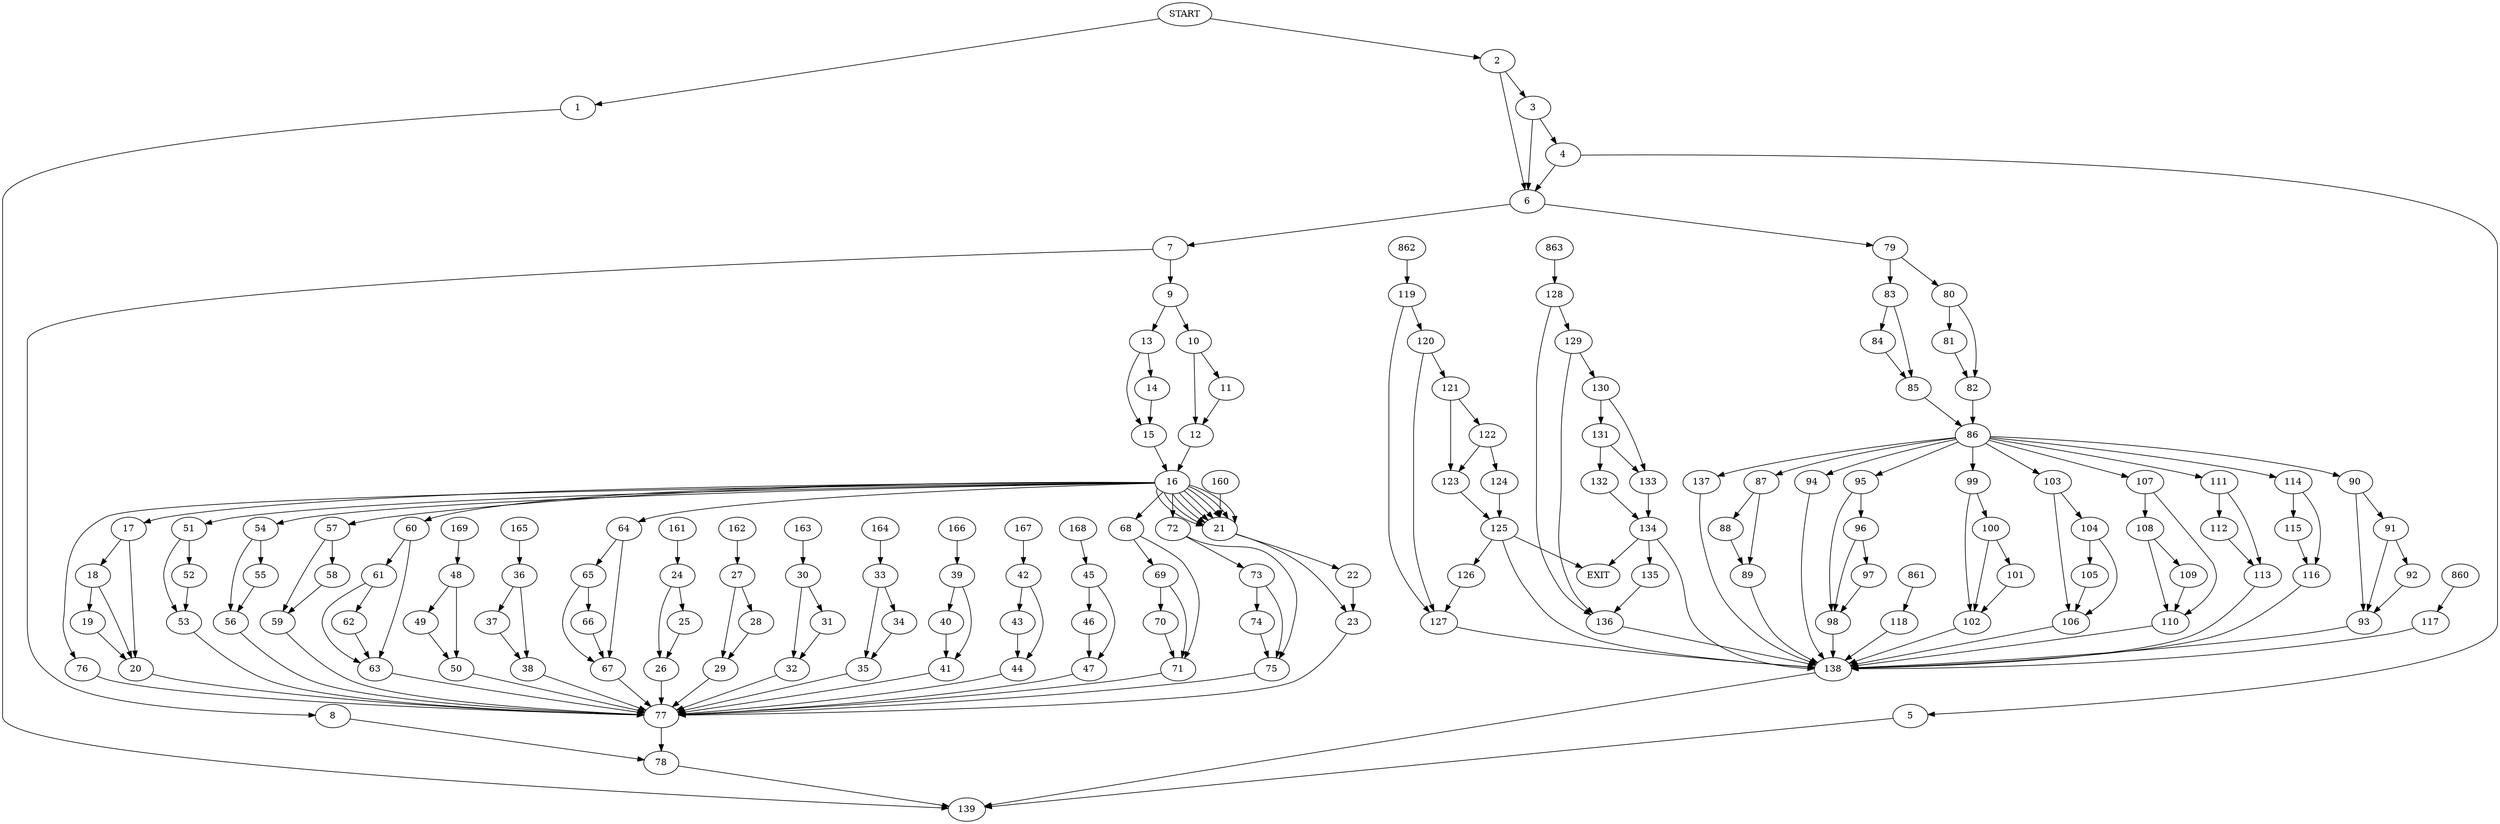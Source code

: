 digraph { 
0 [label="START"];
1;
2;
3;
4;
5;
6;
7;
8;
9;
10;
11;
12;
13;
14;
15;
16;
17;
18;
19;
20;
21;
22;
23;
24;
25;
26;
27;
28;
29;
30;
31;
32;
33;
34;
35;
36;
37;
38;
39;
40;
41;
42;
43;
44;
45;
46;
47;
48;
49;
50;
51;
52;
53;
54;
55;
56;
57;
58;
59;
60;
61;
62;
63;
64;
65;
66;
67;
68;
69;
70;
71;
72;
73;
74;
75;
76;
77;
78;
79;
80;
81;
82;
83;
84;
85;
86;
87;
88;
89;
90;
91;
92;
93;
94;
95;
96;
97;
98;
99;
100;
101;
102;
103;
104;
105;
106;
107;
108;
109;
110;
111;
112;
113;
114;
115;
116;
117;
118;
119;
120;
121;
122;
123;
124;
125;
126;
127;
128;
129;
130;
131;
132;
133;
134;
135;
136;
137;
138;
139;
140[label="EXIT"];
0 -> 1;
0 -> 2;
1 -> 139;
2 -> 3;
2 -> 6;
3 -> 6;
3 -> 4;
4 -> 6;
4 -> 5;
5 -> 139;
6 -> 7;
6 -> 79;
7 -> 8;
7 -> 9;
8 -> 78;
9 -> 10;
9 -> 13;
10 -> 12;
10 -> 11;
11 -> 12;
12 -> 16;
13 -> 15;
13 -> 14;
14 -> 15;
15 -> 16;
16 -> 76;
16 -> 17;
16:s2 -> 21;
16:s3 -> 21;
16:s4 -> 21;
16:s5 -> 21;
16:s6 -> 21;
16:s7 -> 21;
16:s8 -> 21;
16:s9 -> 21;
160 -> 21;
161 -> 24;
162 -> 27;
163 -> 30;
164 -> 33;
165 -> 36;
166 -> 39;
167 -> 42;
168 -> 45;
169 -> 48;
16:s20 -> 51;
16:s21 -> 54;
16:s22 -> 57;
16:s23 -> 60;
16:s24 -> 64;
16:s25 -> 68;
16:s26 -> 72;
17 -> 20;
17 -> 18;
18 -> 20;
18 -> 19;
19 -> 20;
20 -> 77;
21 -> 23;
21 -> 22;
22 -> 23;
23 -> 77;
24 -> 26;
24 -> 25;
25 -> 26;
26 -> 77;
27 -> 29;
27 -> 28;
28 -> 29;
29 -> 77;
30 -> 32;
30 -> 31;
31 -> 32;
32 -> 77;
33 -> 35;
33 -> 34;
34 -> 35;
35 -> 77;
36 -> 38;
36 -> 37;
37 -> 38;
38 -> 77;
39 -> 41;
39 -> 40;
40 -> 41;
41 -> 77;
42 -> 44;
42 -> 43;
43 -> 44;
44 -> 77;
45 -> 47;
45 -> 46;
46 -> 47;
47 -> 77;
48 -> 50;
48 -> 49;
49 -> 50;
50 -> 77;
51 -> 53;
51 -> 52;
52 -> 53;
53 -> 77;
54 -> 56;
54 -> 55;
55 -> 56;
56 -> 77;
57 -> 59;
57 -> 58;
58 -> 59;
59 -> 77;
60 -> 63;
60 -> 61;
61 -> 62;
61 -> 63;
62 -> 63;
63 -> 77;
64 -> 67;
64 -> 65;
65 -> 66;
65 -> 67;
66 -> 67;
67 -> 77;
68 -> 69;
68 -> 71;
69 -> 71;
69 -> 70;
70 -> 71;
71 -> 77;
72 -> 73;
72 -> 75;
73 -> 75;
73 -> 74;
74 -> 75;
75 -> 77;
76 -> 77;
77 -> 78;
78 -> 139;
79 -> 80;
79 -> 83;
80 -> 82;
80 -> 81;
81 -> 82;
82 -> 86;
83 -> 85;
83 -> 84;
84 -> 85;
85 -> 86;
86 -> 137;
86 -> 87;
86:s2 -> 90;
86:s3 -> 94;
86:s4 -> 95;
86:s5 -> 99;
86:s6 -> 103;
86:s7 -> 107;
86:s8 -> 111;
86:s9 -> 114;
860 -> 117;
861 -> 118;
862 -> 119;
863 -> 128;
87 -> 88;
87 -> 89;
88 -> 89;
89 -> 138;
90 -> 93;
90 -> 91;
91 -> 92;
91 -> 93;
92 -> 93;
93 -> 138;
94 -> 138;
95 -> 98;
95 -> 96;
96 -> 98;
96 -> 97;
97 -> 98;
98 -> 138;
99 -> 102;
99 -> 100;
100 -> 102;
100 -> 101;
101 -> 102;
102 -> 138;
103 -> 104;
103 -> 106;
104 -> 105;
104 -> 106;
105 -> 106;
106 -> 138;
107 -> 108;
107 -> 110;
108 -> 109;
108 -> 110;
109 -> 110;
110 -> 138;
111 -> 112;
111 -> 113;
112 -> 113;
113 -> 138;
114 -> 115;
114 -> 116;
115 -> 116;
116 -> 138;
117 -> 138;
118 -> 138;
119 -> 127;
119 -> 120;
120 -> 121;
120 -> 127;
121 -> 122;
121 -> 123;
122 -> 123;
122 -> 124;
123 -> 125;
124 -> 125;
125 -> 140;
125 -> 126;
125:s2 -> 138;
126 -> 127;
127 -> 138;
128 -> 136;
128 -> 129;
129 -> 130;
129 -> 136;
130 -> 131;
130 -> 133;
131 -> 132;
131 -> 133;
132 -> 134;
133 -> 134;
134 -> 140;
134 -> 135;
134:s2 -> 138;
135 -> 136;
136 -> 138;
137 -> 138;
138 -> 139;
}